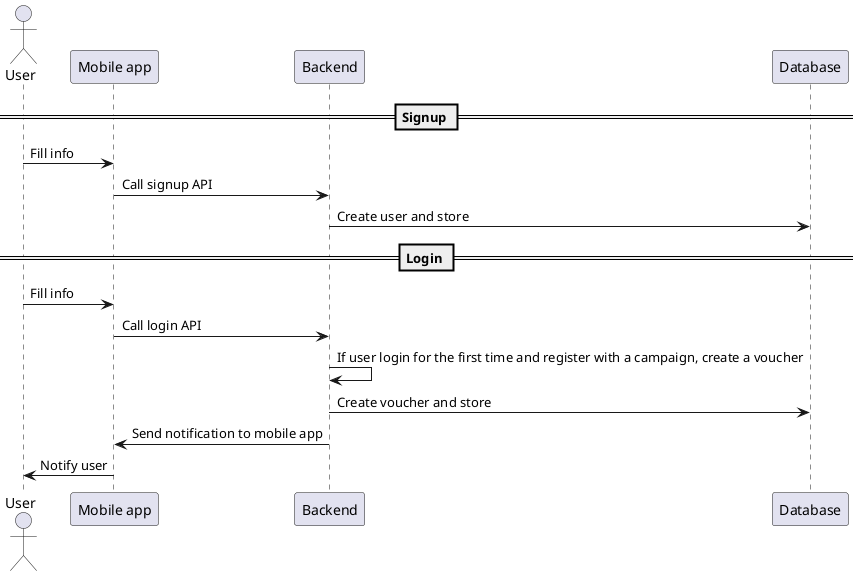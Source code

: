 @startuml

== Signup ==
actor "User" as c
participant "Mobile app" as w
participant "Backend" as t
participant "Database" as e

c -> w: Fill info
w -> t: Call signup API
t -> e: Create user and store

== Login ==
c -> w : Fill info
w -> t : Call login API
t -> t : If user login for the first time and register with a campaign, create a voucher
t -> e : Create voucher and store
t -> w : Send notification to mobile app
w -> c : Notify user

@enduml
